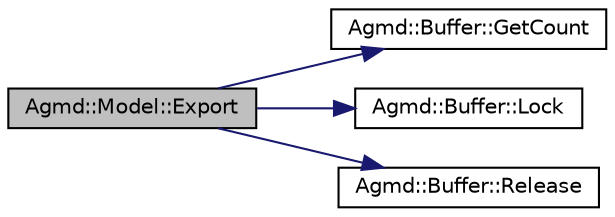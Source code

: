 digraph "Agmd::Model::Export"
{
  edge [fontname="Helvetica",fontsize="10",labelfontname="Helvetica",labelfontsize="10"];
  node [fontname="Helvetica",fontsize="10",shape=record];
  rankdir="LR";
  Node1 [label="Agmd::Model::Export",height=0.2,width=0.4,color="black", fillcolor="grey75", style="filled" fontcolor="black"];
  Node1 -> Node2 [color="midnightblue",fontsize="10",style="solid",fontname="Helvetica"];
  Node2 [label="Agmd::Buffer::GetCount",height=0.2,width=0.4,color="black", fillcolor="white", style="filled",URL="$class_agmd_1_1_buffer.html#aab7650c321616dc6a30cf7469b642222"];
  Node1 -> Node3 [color="midnightblue",fontsize="10",style="solid",fontname="Helvetica"];
  Node3 [label="Agmd::Buffer::Lock",height=0.2,width=0.4,color="black", fillcolor="white", style="filled",URL="$class_agmd_1_1_buffer.html#a4b5f60a658e941014c92a95b8d5e8333"];
  Node1 -> Node4 [color="midnightblue",fontsize="10",style="solid",fontname="Helvetica"];
  Node4 [label="Agmd::Buffer::Release",height=0.2,width=0.4,color="black", fillcolor="white", style="filled",URL="$class_agmd_1_1_buffer.html#aaeb3b3f04ba947f13ca177c33605a384"];
}
